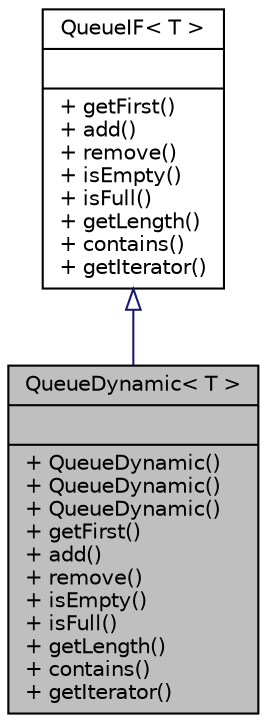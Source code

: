 digraph G
{
  edge [fontname="Helvetica",fontsize="10",labelfontname="Helvetica",labelfontsize="10"];
  node [fontname="Helvetica",fontsize="10",shape=record];
  Node1 [label="{QueueDynamic\< T \>\n||+ QueueDynamic()\l+ QueueDynamic()\l+ QueueDynamic()\l+ getFirst()\l+ add()\l+ remove()\l+ isEmpty()\l+ isFull()\l+ getLength()\l+ contains()\l+ getIterator()\l}",height=0.2,width=0.4,color="black", fillcolor="grey75", style="filled" fontcolor="black"];
  Node2 -> Node1 [dir="back",color="midnightblue",fontsize="10",style="solid",arrowtail="onormal",fontname="Helvetica"];
  Node2 [label="{QueueIF\< T \>\n||+ getFirst()\l+ add()\l+ remove()\l+ isEmpty()\l+ isFull()\l+ getLength()\l+ contains()\l+ getIterator()\l}",height=0.2,width=0.4,color="black", fillcolor="white", style="filled",URL="$dd/d70/interfaceQueueIF_3_01T_01_4.html"];
}
